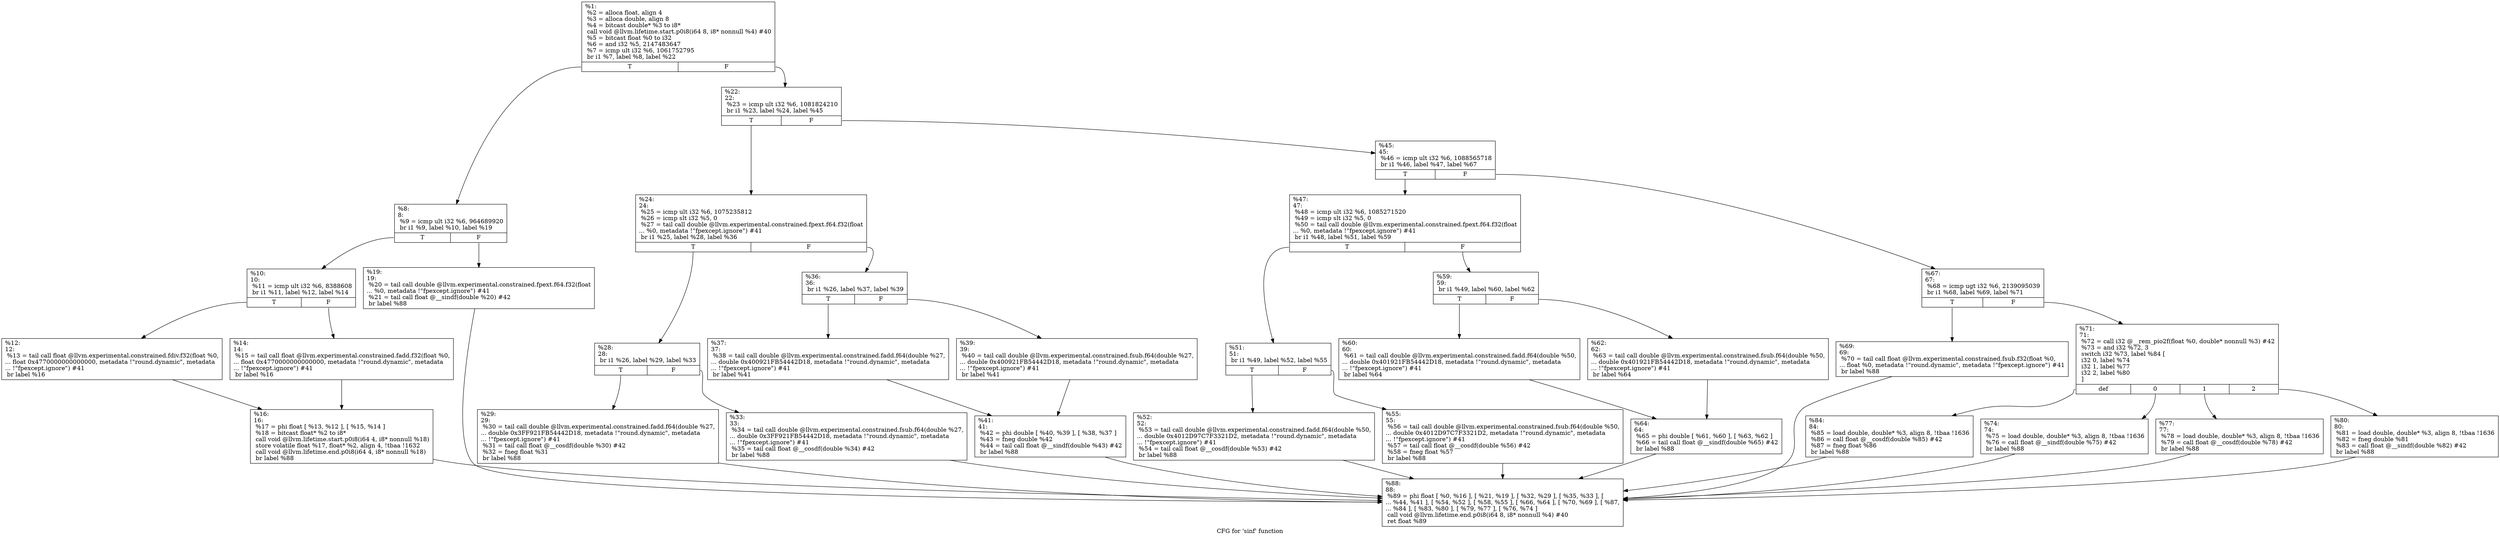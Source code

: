 digraph "CFG for 'sinf' function" {
	label="CFG for 'sinf' function";

	Node0x1a12670 [shape=record,label="{%1:\l  %2 = alloca float, align 4\l  %3 = alloca double, align 8\l  %4 = bitcast double* %3 to i8*\l  call void @llvm.lifetime.start.p0i8(i64 8, i8* nonnull %4) #40\l  %5 = bitcast float %0 to i32\l  %6 = and i32 %5, 2147483647\l  %7 = icmp ult i32 %6, 1061752795\l  br i1 %7, label %8, label %22\l|{<s0>T|<s1>F}}"];
	Node0x1a12670:s0 -> Node0x1a13f20;
	Node0x1a12670:s1 -> Node0x1a14240;
	Node0x1a13f20 [shape=record,label="{%8:\l8:                                                \l  %9 = icmp ult i32 %6, 964689920\l  br i1 %9, label %10, label %19\l|{<s0>T|<s1>F}}"];
	Node0x1a13f20:s0 -> Node0x1a140b0;
	Node0x1a13f20:s1 -> Node0x1a141f0;
	Node0x1a140b0 [shape=record,label="{%10:\l10:                                               \l  %11 = icmp ult i32 %6, 8388608\l  br i1 %11, label %12, label %14\l|{<s0>T|<s1>F}}"];
	Node0x1a140b0:s0 -> Node0x1a14100;
	Node0x1a140b0:s1 -> Node0x1a14150;
	Node0x1a14100 [shape=record,label="{%12:\l12:                                               \l  %13 = tail call float @llvm.experimental.constrained.fdiv.f32(float %0,\l... float 0x4770000000000000, metadata !\"round.dynamic\", metadata\l... !\"fpexcept.ignore\") #41\l  br label %16\l}"];
	Node0x1a14100 -> Node0x1a141a0;
	Node0x1a14150 [shape=record,label="{%14:\l14:                                               \l  %15 = tail call float @llvm.experimental.constrained.fadd.f32(float %0,\l... float 0x4770000000000000, metadata !\"round.dynamic\", metadata\l... !\"fpexcept.ignore\") #41\l  br label %16\l}"];
	Node0x1a14150 -> Node0x1a141a0;
	Node0x1a141a0 [shape=record,label="{%16:\l16:                                               \l  %17 = phi float [ %13, %12 ], [ %15, %14 ]\l  %18 = bitcast float* %2 to i8*\l  call void @llvm.lifetime.start.p0i8(i64 4, i8* nonnull %18)\l  store volatile float %17, float* %2, align 4, !tbaa !1632\l  call void @llvm.lifetime.end.p0i8(i64 4, i8* nonnull %18)\l  br label %88\l}"];
	Node0x1a141a0 -> Node0x1a14a10;
	Node0x1a141f0 [shape=record,label="{%19:\l19:                                               \l  %20 = tail call double @llvm.experimental.constrained.fpext.f64.f32(float\l... %0, metadata !\"fpexcept.ignore\") #41\l  %21 = tail call float @__sindf(double %20) #42\l  br label %88\l}"];
	Node0x1a141f0 -> Node0x1a14a10;
	Node0x1a14240 [shape=record,label="{%22:\l22:                                               \l  %23 = icmp ult i32 %6, 1081824210\l  br i1 %23, label %24, label %45\l|{<s0>T|<s1>F}}"];
	Node0x1a14240:s0 -> Node0x1a14290;
	Node0x1a14240:s1 -> Node0x1a14510;
	Node0x1a14290 [shape=record,label="{%24:\l24:                                               \l  %25 = icmp ult i32 %6, 1075235812\l  %26 = icmp slt i32 %5, 0\l  %27 = tail call double @llvm.experimental.constrained.fpext.f64.f32(float\l... %0, metadata !\"fpexcept.ignore\") #41\l  br i1 %25, label %28, label %36\l|{<s0>T|<s1>F}}"];
	Node0x1a14290:s0 -> Node0x1a142e0;
	Node0x1a14290:s1 -> Node0x1a143d0;
	Node0x1a142e0 [shape=record,label="{%28:\l28:                                               \l  br i1 %26, label %29, label %33\l|{<s0>T|<s1>F}}"];
	Node0x1a142e0:s0 -> Node0x1a14330;
	Node0x1a142e0:s1 -> Node0x1a14380;
	Node0x1a14330 [shape=record,label="{%29:\l29:                                               \l  %30 = tail call double @llvm.experimental.constrained.fadd.f64(double %27,\l... double 0x3FF921FB54442D18, metadata !\"round.dynamic\", metadata\l... !\"fpexcept.ignore\") #41\l  %31 = tail call float @__cosdf(double %30) #42\l  %32 = fneg float %31\l  br label %88\l}"];
	Node0x1a14330 -> Node0x1a14a10;
	Node0x1a14380 [shape=record,label="{%33:\l33:                                               \l  %34 = tail call double @llvm.experimental.constrained.fsub.f64(double %27,\l... double 0x3FF921FB54442D18, metadata !\"round.dynamic\", metadata\l... !\"fpexcept.ignore\") #41\l  %35 = tail call float @__cosdf(double %34) #42\l  br label %88\l}"];
	Node0x1a14380 -> Node0x1a14a10;
	Node0x1a143d0 [shape=record,label="{%36:\l36:                                               \l  br i1 %26, label %37, label %39\l|{<s0>T|<s1>F}}"];
	Node0x1a143d0:s0 -> Node0x1a14420;
	Node0x1a143d0:s1 -> Node0x1a14470;
	Node0x1a14420 [shape=record,label="{%37:\l37:                                               \l  %38 = tail call double @llvm.experimental.constrained.fadd.f64(double %27,\l... double 0x400921FB54442D18, metadata !\"round.dynamic\", metadata\l... !\"fpexcept.ignore\") #41\l  br label %41\l}"];
	Node0x1a14420 -> Node0x1a144c0;
	Node0x1a14470 [shape=record,label="{%39:\l39:                                               \l  %40 = tail call double @llvm.experimental.constrained.fsub.f64(double %27,\l... double 0x400921FB54442D18, metadata !\"round.dynamic\", metadata\l... !\"fpexcept.ignore\") #41\l  br label %41\l}"];
	Node0x1a14470 -> Node0x1a144c0;
	Node0x1a144c0 [shape=record,label="{%41:\l41:                                               \l  %42 = phi double [ %40, %39 ], [ %38, %37 ]\l  %43 = fneg double %42\l  %44 = tail call float @__sindf(double %43) #42\l  br label %88\l}"];
	Node0x1a144c0 -> Node0x1a14a10;
	Node0x1a14510 [shape=record,label="{%45:\l45:                                               \l  %46 = icmp ult i32 %6, 1088565718\l  br i1 %46, label %47, label %67\l|{<s0>T|<s1>F}}"];
	Node0x1a14510:s0 -> Node0x1a14560;
	Node0x1a14510:s1 -> Node0x1a147e0;
	Node0x1a14560 [shape=record,label="{%47:\l47:                                               \l  %48 = icmp ult i32 %6, 1085271520\l  %49 = icmp slt i32 %5, 0\l  %50 = tail call double @llvm.experimental.constrained.fpext.f64.f32(float\l... %0, metadata !\"fpexcept.ignore\") #41\l  br i1 %48, label %51, label %59\l|{<s0>T|<s1>F}}"];
	Node0x1a14560:s0 -> Node0x1a145b0;
	Node0x1a14560:s1 -> Node0x1a146a0;
	Node0x1a145b0 [shape=record,label="{%51:\l51:                                               \l  br i1 %49, label %52, label %55\l|{<s0>T|<s1>F}}"];
	Node0x1a145b0:s0 -> Node0x1a14600;
	Node0x1a145b0:s1 -> Node0x1a14650;
	Node0x1a14600 [shape=record,label="{%52:\l52:                                               \l  %53 = tail call double @llvm.experimental.constrained.fadd.f64(double %50,\l... double 0x4012D97C7F3321D2, metadata !\"round.dynamic\", metadata\l... !\"fpexcept.ignore\") #41\l  %54 = tail call float @__cosdf(double %53) #42\l  br label %88\l}"];
	Node0x1a14600 -> Node0x1a14a10;
	Node0x1a14650 [shape=record,label="{%55:\l55:                                               \l  %56 = tail call double @llvm.experimental.constrained.fsub.f64(double %50,\l... double 0x4012D97C7F3321D2, metadata !\"round.dynamic\", metadata\l... !\"fpexcept.ignore\") #41\l  %57 = tail call float @__cosdf(double %56) #42\l  %58 = fneg float %57\l  br label %88\l}"];
	Node0x1a14650 -> Node0x1a14a10;
	Node0x1a146a0 [shape=record,label="{%59:\l59:                                               \l  br i1 %49, label %60, label %62\l|{<s0>T|<s1>F}}"];
	Node0x1a146a0:s0 -> Node0x1a146f0;
	Node0x1a146a0:s1 -> Node0x1a14740;
	Node0x1a146f0 [shape=record,label="{%60:\l60:                                               \l  %61 = tail call double @llvm.experimental.constrained.fadd.f64(double %50,\l... double 0x401921FB54442D18, metadata !\"round.dynamic\", metadata\l... !\"fpexcept.ignore\") #41\l  br label %64\l}"];
	Node0x1a146f0 -> Node0x1a14790;
	Node0x1a14740 [shape=record,label="{%62:\l62:                                               \l  %63 = tail call double @llvm.experimental.constrained.fsub.f64(double %50,\l... double 0x401921FB54442D18, metadata !\"round.dynamic\", metadata\l... !\"fpexcept.ignore\") #41\l  br label %64\l}"];
	Node0x1a14740 -> Node0x1a14790;
	Node0x1a14790 [shape=record,label="{%64:\l64:                                               \l  %65 = phi double [ %61, %60 ], [ %63, %62 ]\l  %66 = tail call float @__sindf(double %65) #42\l  br label %88\l}"];
	Node0x1a14790 -> Node0x1a14a10;
	Node0x1a147e0 [shape=record,label="{%67:\l67:                                               \l  %68 = icmp ugt i32 %6, 2139095039\l  br i1 %68, label %69, label %71\l|{<s0>T|<s1>F}}"];
	Node0x1a147e0:s0 -> Node0x1a14830;
	Node0x1a147e0:s1 -> Node0x1a14880;
	Node0x1a14830 [shape=record,label="{%69:\l69:                                               \l  %70 = tail call float @llvm.experimental.constrained.fsub.f32(float %0,\l... float %0, metadata !\"round.dynamic\", metadata !\"fpexcept.ignore\") #41\l  br label %88\l}"];
	Node0x1a14830 -> Node0x1a14a10;
	Node0x1a14880 [shape=record,label="{%71:\l71:                                               \l  %72 = call i32 @__rem_pio2f(float %0, double* nonnull %3) #42\l  %73 = and i32 %72, 3\l  switch i32 %73, label %84 [\l    i32 0, label %74\l    i32 1, label %77\l    i32 2, label %80\l  ]\l|{<s0>def|<s1>0|<s2>1|<s3>2}}"];
	Node0x1a14880:s0 -> Node0x1a149c0;
	Node0x1a14880:s1 -> Node0x1a148d0;
	Node0x1a14880:s2 -> Node0x1a14920;
	Node0x1a14880:s3 -> Node0x1a14970;
	Node0x1a148d0 [shape=record,label="{%74:\l74:                                               \l  %75 = load double, double* %3, align 8, !tbaa !1636\l  %76 = call float @__sindf(double %75) #42\l  br label %88\l}"];
	Node0x1a148d0 -> Node0x1a14a10;
	Node0x1a14920 [shape=record,label="{%77:\l77:                                               \l  %78 = load double, double* %3, align 8, !tbaa !1636\l  %79 = call float @__cosdf(double %78) #42\l  br label %88\l}"];
	Node0x1a14920 -> Node0x1a14a10;
	Node0x1a14970 [shape=record,label="{%80:\l80:                                               \l  %81 = load double, double* %3, align 8, !tbaa !1636\l  %82 = fneg double %81\l  %83 = call float @__sindf(double %82) #42\l  br label %88\l}"];
	Node0x1a14970 -> Node0x1a14a10;
	Node0x1a149c0 [shape=record,label="{%84:\l84:                                               \l  %85 = load double, double* %3, align 8, !tbaa !1636\l  %86 = call float @__cosdf(double %85) #42\l  %87 = fneg float %86\l  br label %88\l}"];
	Node0x1a149c0 -> Node0x1a14a10;
	Node0x1a14a10 [shape=record,label="{%88:\l88:                                               \l  %89 = phi float [ %0, %16 ], [ %21, %19 ], [ %32, %29 ], [ %35, %33 ], [\l... %44, %41 ], [ %54, %52 ], [ %58, %55 ], [ %66, %64 ], [ %70, %69 ], [ %87,\l... %84 ], [ %83, %80 ], [ %79, %77 ], [ %76, %74 ]\l  call void @llvm.lifetime.end.p0i8(i64 8, i8* nonnull %4) #40\l  ret float %89\l}"];
}
